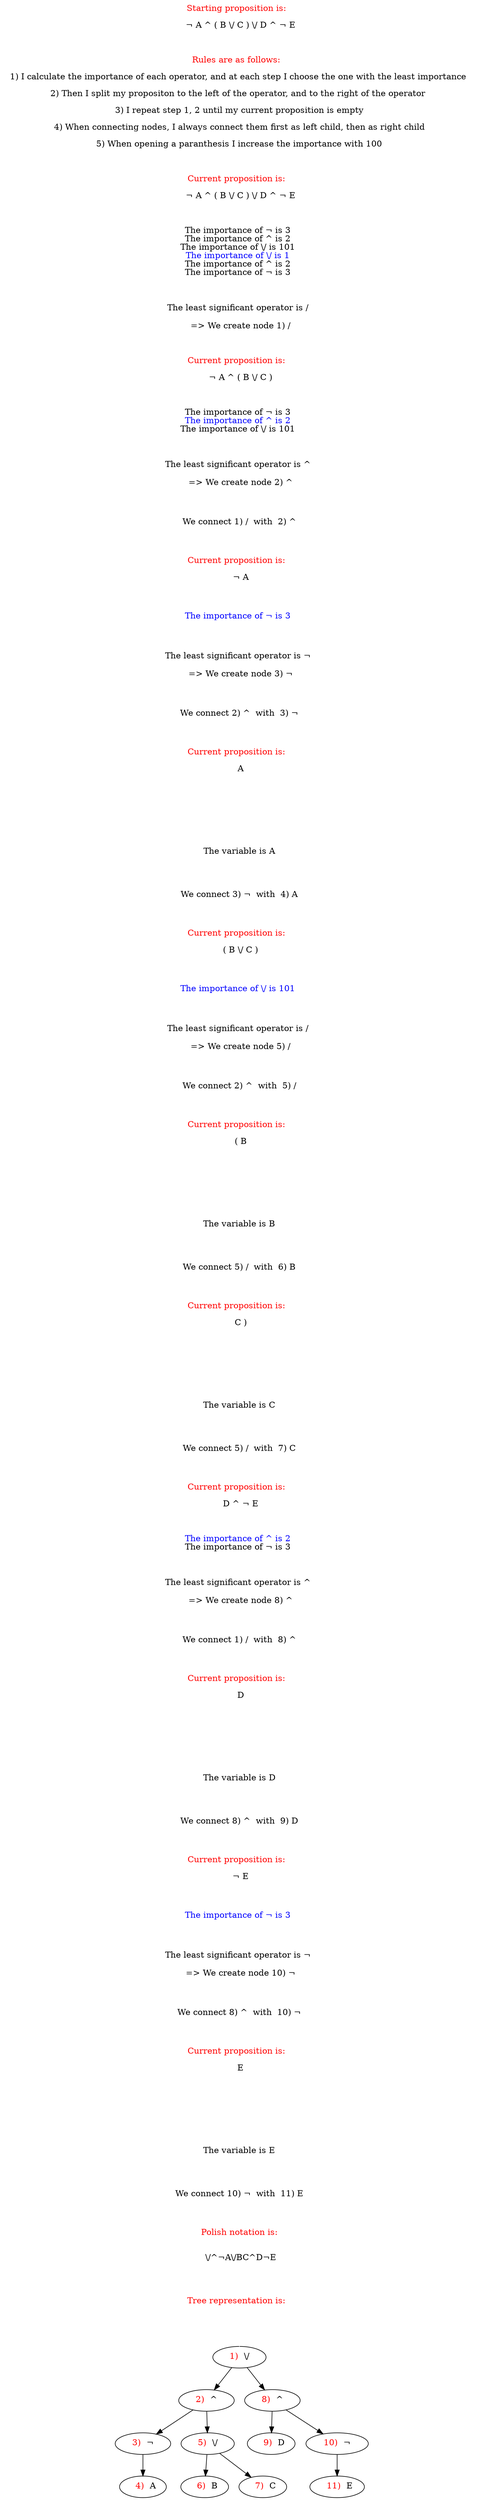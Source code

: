 // Polish Notation
digraph {
	text_3 [label=<<FONT COLOR="RED" SIZE="100"> Current proposition is: </FONT>  <BR/> <BR/> ¬ A ^ ( B \/ C ) \/ D ^ ¬ E> shape=plaintext]
	text_4 [label=<<FONT COLOR="BLACK"> The importance of ¬ is 3 </FONT> <BR/><FONT COLOR="BLACK"> The importance of ^ is 2 </FONT> <BR/><FONT COLOR="BLACK"> The importance of \/ is 101 </FONT> <BR/><FONT COLOR="BLUE"> The importance of \/ is 1 </FONT> <BR/><FONT COLOR="BLACK"> The importance of ^ is 2 </FONT> <BR/><FONT COLOR="BLACK"> The importance of ¬ is 3 </FONT> <BR/>> shape=plaintext]
	1 [label=< <FONT COLOR="RED"> 1) </FONT> \/  >]
	text_5 [label="The least significant operator is \/ 
 
 => We create node 1) \/" shape=plaintext]
	text_6 [label=<<FONT COLOR="RED" SIZE="100"> Current proposition is: </FONT>  <BR/> <BR/> ¬ A ^ ( B \/ C )> shape=plaintext]
	text_7 [label=<<FONT COLOR="BLACK"> The importance of ¬ is 3 </FONT> <BR/><FONT COLOR="BLUE"> The importance of ^ is 2 </FONT> <BR/><FONT COLOR="BLACK"> The importance of \/ is 101 </FONT> <BR/>> shape=plaintext]
	2 [label=< <FONT COLOR="RED"> 2) </FONT> ^  >]
	text_8 [label="The least significant operator is ^ 
 
 => We create node 2) ^" shape=plaintext]
	text_9 [label="We connect 1) \/  with  2) ^" shape=plaintext]
	text_10 [label=<<FONT COLOR="RED" SIZE="100"> Current proposition is: </FONT>  <BR/> <BR/> ¬ A> shape=plaintext]
	text_11 [label=<<FONT COLOR="BLUE"> The importance of ¬ is 3 </FONT> <BR/>> shape=plaintext]
	3 [label=< <FONT COLOR="RED"> 3) </FONT> ¬  >]
	text_12 [label="The least significant operator is ¬ 
 
 => We create node 3) ¬" shape=plaintext]
	text_13 [label="We connect 2) ^  with  3) ¬" shape=plaintext]
	text_14 [label=<<FONT COLOR="RED" SIZE="100"> Current proposition is: </FONT>  <BR/> <BR/> A> shape=plaintext]
	text_15 [label=<> shape=plaintext]
	text_16 [label="The variable is A" shape=plaintext]
	text_17 [label="We connect 3) ¬  with  4) A" shape=plaintext]
	4 [label=< <FONT COLOR="RED"> 4) </FONT> A>]
	text_18 [label=<<FONT COLOR="RED" SIZE="100"> Current proposition is: </FONT>  <BR/> <BR/> ( B \/ C )> shape=plaintext]
	text_19 [label=<<FONT COLOR="BLUE"> The importance of \/ is 101 </FONT> <BR/>> shape=plaintext]
	5 [label=< <FONT COLOR="RED"> 5) </FONT> \/  >]
	text_20 [label="The least significant operator is \/ 
 
 => We create node 5) \/" shape=plaintext]
	text_21 [label="We connect 2) ^  with  5) \/" shape=plaintext]
	text_22 [label=<<FONT COLOR="RED" SIZE="100"> Current proposition is: </FONT>  <BR/> <BR/> ( B> shape=plaintext]
	text_23 [label=<> shape=plaintext]
	text_24 [label="The variable is B" shape=plaintext]
	text_25 [label="We connect 5) \/  with  6) B" shape=plaintext]
	6 [label=< <FONT COLOR="RED"> 6) </FONT> B>]
	text_26 [label=<<FONT COLOR="RED" SIZE="100"> Current proposition is: </FONT>  <BR/> <BR/> C )> shape=plaintext]
	text_27 [label=<> shape=plaintext]
	text_28 [label="The variable is C" shape=plaintext]
	text_29 [label="We connect 5) \/  with  7) C" shape=plaintext]
	7 [label=< <FONT COLOR="RED"> 7) </FONT> C>]
	text_30 [label=<<FONT COLOR="RED" SIZE="100"> Current proposition is: </FONT>  <BR/> <BR/> D ^ ¬ E> shape=plaintext]
	text_31 [label=<<FONT COLOR="BLUE"> The importance of ^ is 2 </FONT> <BR/><FONT COLOR="BLACK"> The importance of ¬ is 3 </FONT> <BR/>> shape=plaintext]
	8 [label=< <FONT COLOR="RED"> 8) </FONT> ^  >]
	text_32 [label="The least significant operator is ^ 
 
 => We create node 8) ^" shape=plaintext]
	text_33 [label="We connect 1) \/  with  8) ^" shape=plaintext]
	text_34 [label=<<FONT COLOR="RED" SIZE="100"> Current proposition is: </FONT>  <BR/> <BR/> D> shape=plaintext]
	text_35 [label=<> shape=plaintext]
	text_36 [label="The variable is D" shape=plaintext]
	text_37 [label="We connect 8) ^  with  9) D" shape=plaintext]
	9 [label=< <FONT COLOR="RED"> 9) </FONT> D>]
	text_38 [label=<<FONT COLOR="RED" SIZE="100"> Current proposition is: </FONT>  <BR/> <BR/> ¬ E> shape=plaintext]
	text_39 [label=<<FONT COLOR="BLUE"> The importance of ¬ is 3 </FONT> <BR/>> shape=plaintext]
	10 [label=< <FONT COLOR="RED"> 10) </FONT> ¬  >]
	text_40 [label="The least significant operator is ¬ 
 
 => We create node 10) ¬" shape=plaintext]
	text_41 [label="We connect 8) ^  with  10) ¬" shape=plaintext]
	text_42 [label=<<FONT COLOR="RED" SIZE="100"> Current proposition is: </FONT>  <BR/> <BR/> E> shape=plaintext]
	text_43 [label=<> shape=plaintext]
	text_44 [label="The variable is E" shape=plaintext]
	text_45 [label="We connect 10) ¬  with  11) E" shape=plaintext]
	11 [label=< <FONT COLOR="RED"> 11) </FONT> E>]
	1 -> 2
	1 -> 8
	2 -> 3
	2 -> 5
	8 -> 9
	8 -> 10
	3 -> 4
	5 -> 6
	5 -> 7
	10 -> 11
	text_1 [label=<<FONT COLOR="RED" SIZE="100"> Starting proposition is: </FONT>  <BR/> <BR/> ¬ A ^ ( B \/ C ) \/ D ^ ¬ E> shape=plaintext]
	text_2 [label=<<FONT COLOR="RED" SIZE="100"> Rules are as follows: </FONT>  <BR/> <BR/> 1) I calculate the importance of each operator, and at each step I choose the one with the least importance  <BR/> <BR/> 2) Then I split my propositon to the left of the operator, and to the right of the operator  <BR/> <BR/> 3) I repeat step 1, 2 until my current proposition is empty <BR/> <BR/> 4) When connecting nodes, I always connect them first as left child, then as right child <BR/> <BR/> 5) When opening a paranthesis I increase the importance with 100 > shape=plaintext]
	text_46 [label=<<FONT COLOR="RED" SIZE="100"> Polish notation is: <BR/> <BR/> <BR/> </FONT> \/^¬A\/BC^D¬E <BR/> > shape=plaintext]
	text_47 [label=<<FONT COLOR="RED" SIZE="100"> Tree representation is: </FONT>  <BR/> <BR/> > shape=plaintext]
	text_1 -> text_2 [label="" color=white]
	text_2 -> text_3 [label="" color=white]
	text_3 -> text_4 [label="" color=white]
	text_4 -> text_5 [label="" color=white]
	text_5 -> text_6 [label="" color=white]
	text_6 -> text_7 [label="" color=white]
	text_7 -> text_8 [label="" color=white]
	text_8 -> text_9 [label="" color=white]
	text_9 -> text_10 [label="" color=white]
	text_10 -> text_11 [label="" color=white]
	text_11 -> text_12 [label="" color=white]
	text_12 -> text_13 [label="" color=white]
	text_13 -> text_14 [label="" color=white]
	text_14 -> text_15 [label="" color=white]
	text_15 -> text_16 [label="" color=white]
	text_16 -> text_17 [label="" color=white]
	text_17 -> text_18 [label="" color=white]
	text_18 -> text_19 [label="" color=white]
	text_19 -> text_20 [label="" color=white]
	text_20 -> text_21 [label="" color=white]
	text_21 -> text_22 [label="" color=white]
	text_22 -> text_23 [label="" color=white]
	text_23 -> text_24 [label="" color=white]
	text_24 -> text_25 [label="" color=white]
	text_25 -> text_26 [label="" color=white]
	text_26 -> text_27 [label="" color=white]
	text_27 -> text_28 [label="" color=white]
	text_28 -> text_29 [label="" color=white]
	text_29 -> text_30 [label="" color=white]
	text_30 -> text_31 [label="" color=white]
	text_31 -> text_32 [label="" color=white]
	text_32 -> text_33 [label="" color=white]
	text_33 -> text_34 [label="" color=white]
	text_34 -> text_35 [label="" color=white]
	text_35 -> text_36 [label="" color=white]
	text_36 -> text_37 [label="" color=white]
	text_37 -> text_38 [label="" color=white]
	text_38 -> text_39 [label="" color=white]
	text_39 -> text_40 [label="" color=white]
	text_40 -> text_41 [label="" color=white]
	text_41 -> text_42 [label="" color=white]
	text_42 -> text_43 [label="" color=white]
	text_43 -> text_44 [label="" color=white]
	text_44 -> text_45 [label="" color=white]
	text_45 -> text_46 [label="" color=white]
	text_46 -> text_47 [label="" color=white]
	text_47 -> 1 [label="" color=white]
}
